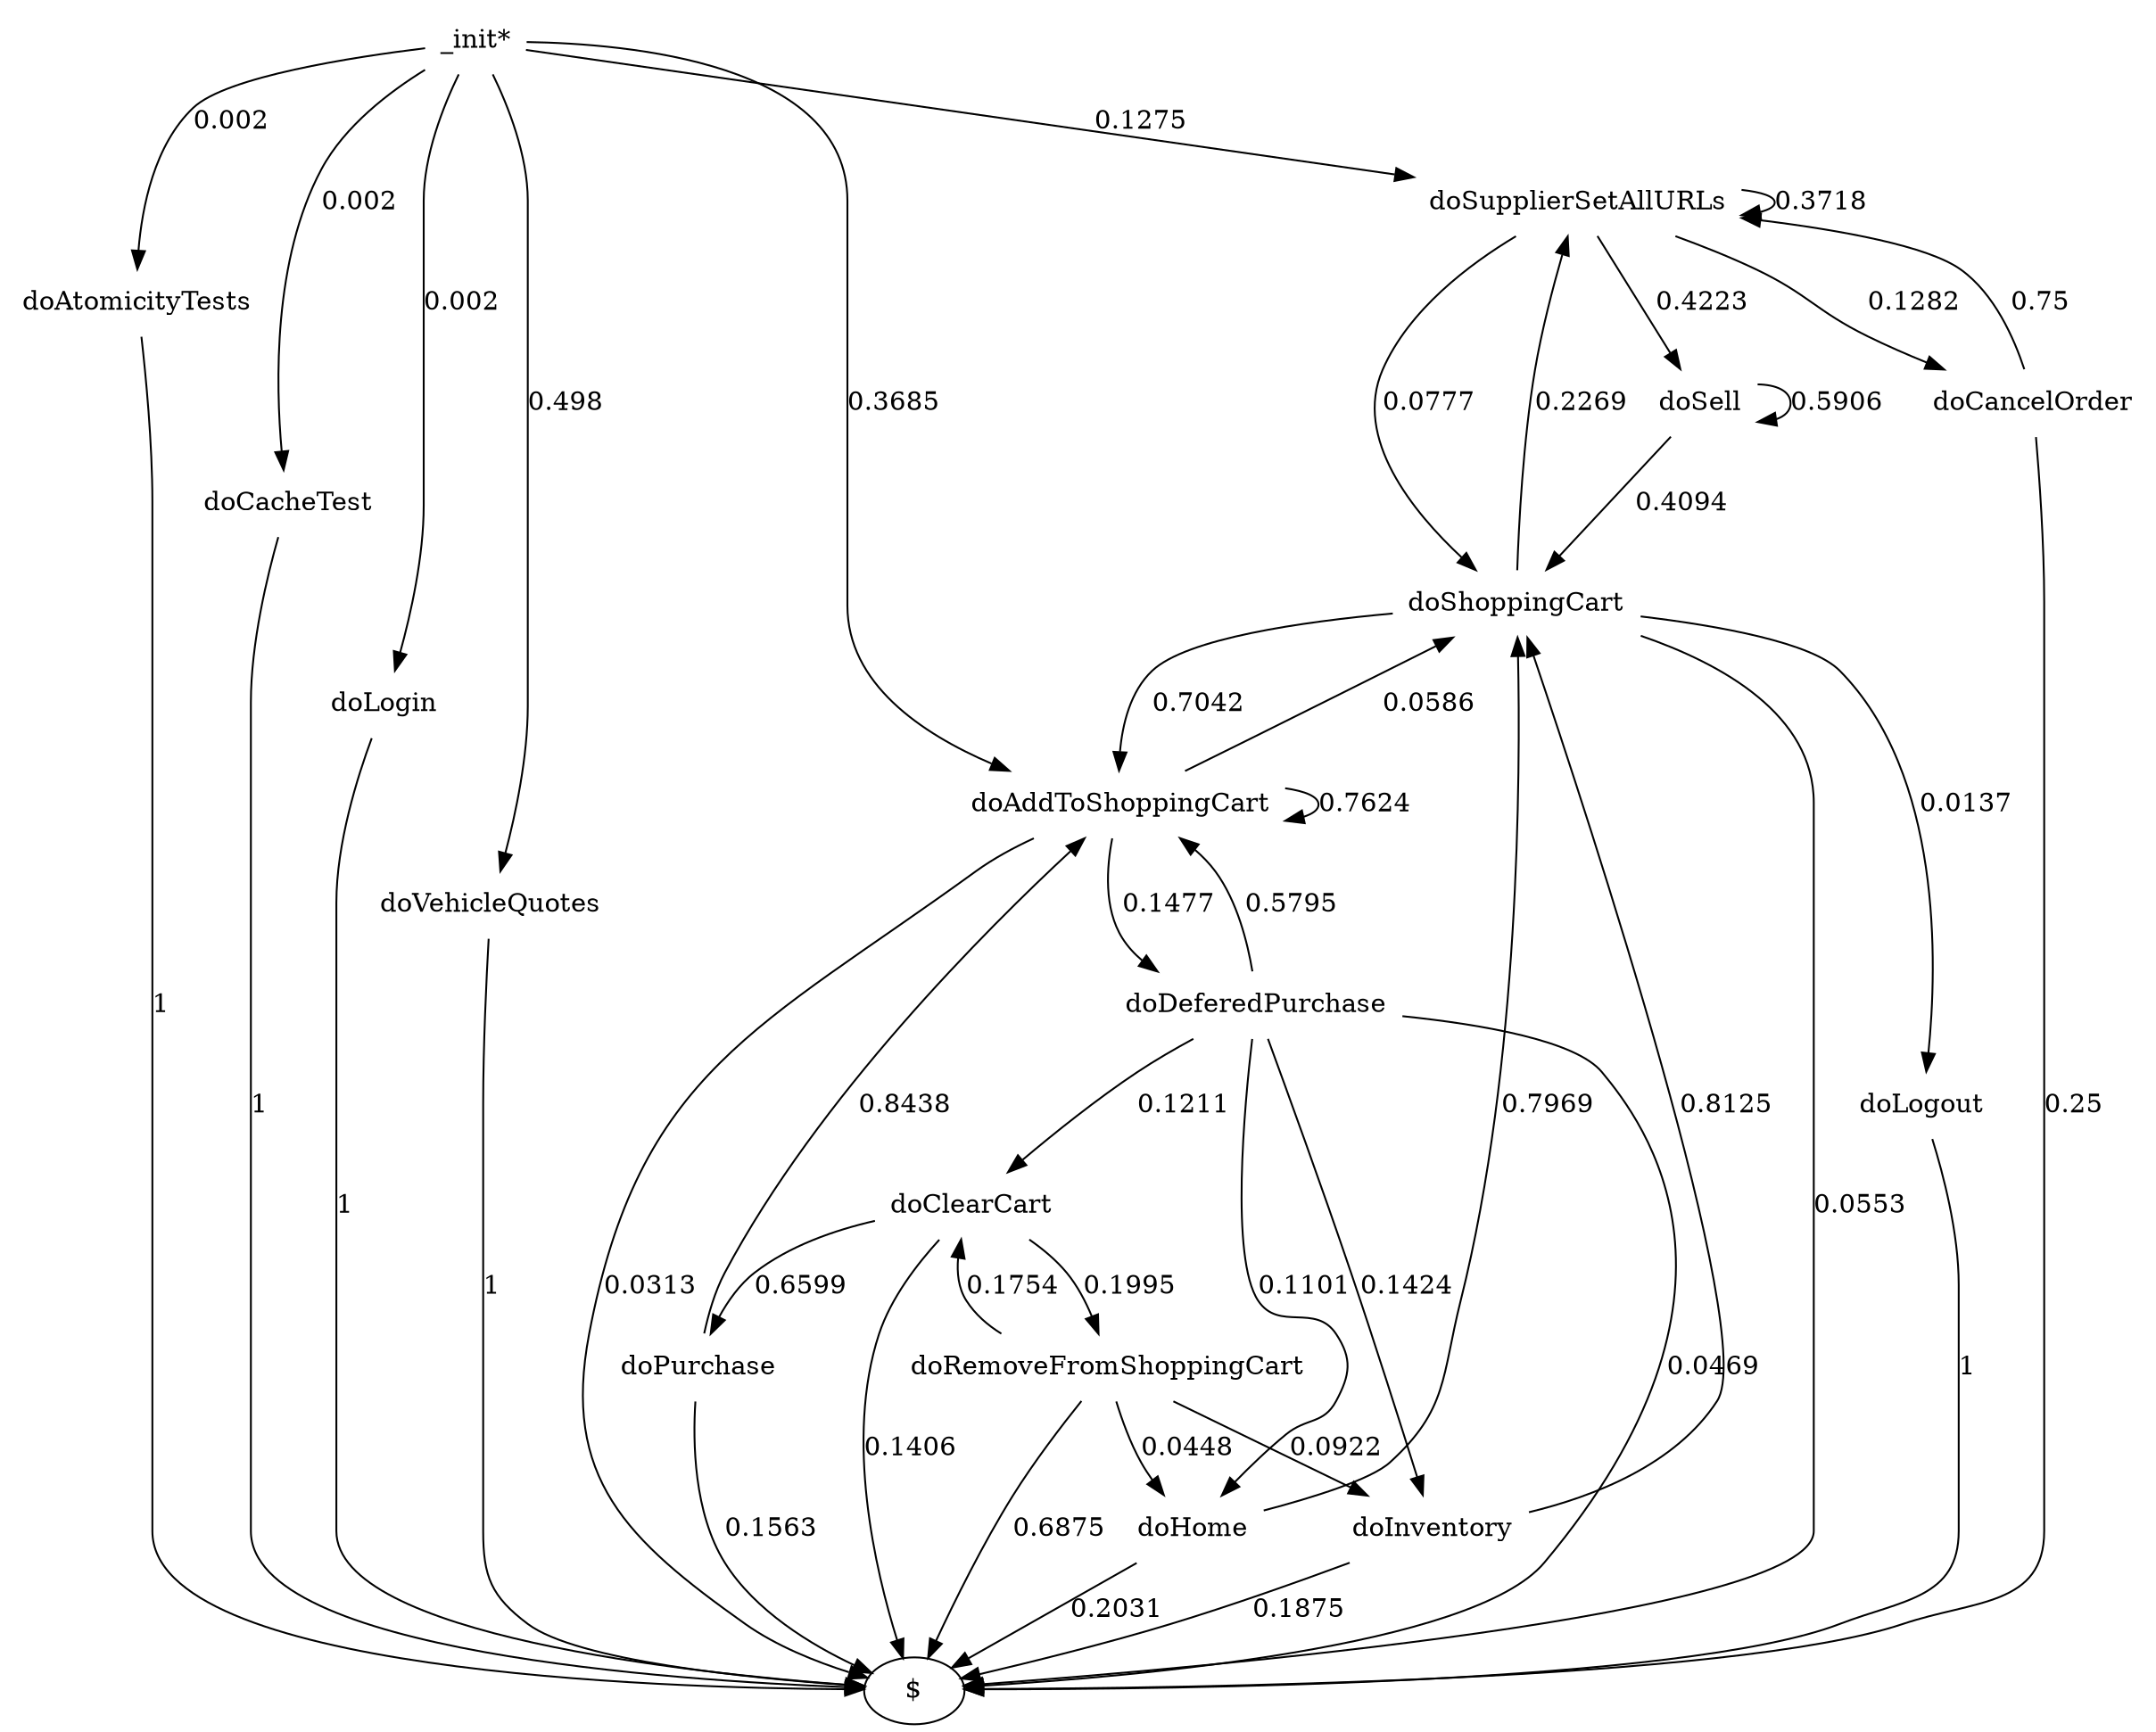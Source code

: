 digraph G {"_init*" [label="_init*",shape=none];"doSupplierSetAllURLs" [label="doSupplierSetAllURLs",shape=none];"doAtomicityTests" [label="doAtomicityTests",shape=none];"doCacheTest" [label="doCacheTest",shape=none];"doLogin" [label="doLogin",shape=none];"doVehicleQuotes" [label="doVehicleQuotes",shape=none];"doAddToShoppingCart" [label="doAddToShoppingCart",shape=none];"doDeferedPurchase" [label="doDeferedPurchase",shape=none];"doHome" [label="doHome",shape=none];"doShoppingCart" [label="doShoppingCart",shape=none];"doClearCart" [label="doClearCart",shape=none];"doPurchase" [label="doPurchase",shape=none];"doInventory" [label="doInventory",shape=none];"doSell" [label="doSell",shape=none];"doLogout" [label="doLogout",shape=none];"doCancelOrder" [label="doCancelOrder",shape=none];"doRemoveFromShoppingCart" [label="doRemoveFromShoppingCart",shape=none];"_init*"->"doSupplierSetAllURLs" [style=solid,label="0.1275"];"_init*"->"doAtomicityTests" [style=solid,label="0.002"];"_init*"->"doCacheTest" [style=solid,label="0.002"];"_init*"->"doLogin" [style=solid,label="0.002"];"_init*"->"doVehicleQuotes" [style=solid,label="0.498"];"_init*"->"doAddToShoppingCart" [style=solid,label="0.3685"];"doSupplierSetAllURLs"->"doSupplierSetAllURLs" [style=solid,label="0.3718"];"doSupplierSetAllURLs"->"doShoppingCart" [style=solid,label="0.0777"];"doSupplierSetAllURLs"->"doSell" [style=solid,label="0.4223"];"doSupplierSetAllURLs"->"doCancelOrder" [style=solid,label="0.1282"];"doAtomicityTests"->"$" [style=solid,label="1"];"doCacheTest"->"$" [style=solid,label="1"];"doLogin"->"$" [style=solid,label="1"];"doVehicleQuotes"->"$" [style=solid,label="1"];"doAddToShoppingCart"->"doAddToShoppingCart" [style=solid,label="0.7624"];"doAddToShoppingCart"->"doDeferedPurchase" [style=solid,label="0.1477"];"doAddToShoppingCart"->"doShoppingCart" [style=solid,label="0.0586"];"doAddToShoppingCart"->"$" [style=solid,label="0.0313"];"doDeferedPurchase"->"doAddToShoppingCart" [style=solid,label="0.5795"];"doDeferedPurchase"->"doHome" [style=solid,label="0.1101"];"doDeferedPurchase"->"doClearCart" [style=solid,label="0.1211"];"doDeferedPurchase"->"doInventory" [style=solid,label="0.1424"];"doDeferedPurchase"->"$" [style=solid,label="0.0469"];"doHome"->"doShoppingCart" [style=solid,label="0.7969"];"doHome"->"$" [style=solid,label="0.2031"];"doShoppingCart"->"doSupplierSetAllURLs" [style=solid,label="0.2269"];"doShoppingCart"->"doAddToShoppingCart" [style=solid,label="0.7042"];"doShoppingCart"->"doLogout" [style=solid,label="0.0137"];"doShoppingCart"->"$" [style=solid,label="0.0553"];"doClearCart"->"doPurchase" [style=solid,label="0.6599"];"doClearCart"->"doRemoveFromShoppingCart" [style=solid,label="0.1995"];"doClearCart"->"$" [style=solid,label="0.1406"];"doPurchase"->"doAddToShoppingCart" [style=solid,label="0.8438"];"doPurchase"->"$" [style=solid,label="0.1563"];"doInventory"->"doShoppingCart" [style=solid,label="0.8125"];"doInventory"->"$" [style=solid,label="0.1875"];"doSell"->"doShoppingCart" [style=solid,label="0.4094"];"doSell"->"doSell" [style=solid,label="0.5906"];"doLogout"->"$" [style=solid,label="1"];"doCancelOrder"->"doSupplierSetAllURLs" [style=solid,label="0.75"];"doCancelOrder"->"$" [style=solid,label="0.25"];"doRemoveFromShoppingCart"->"doHome" [style=solid,label="0.0448"];"doRemoveFromShoppingCart"->"doClearCart" [style=solid,label="0.1754"];"doRemoveFromShoppingCart"->"doInventory" [style=solid,label="0.0922"];"doRemoveFromShoppingCart"->"$" [style=solid,label="0.6875"];}